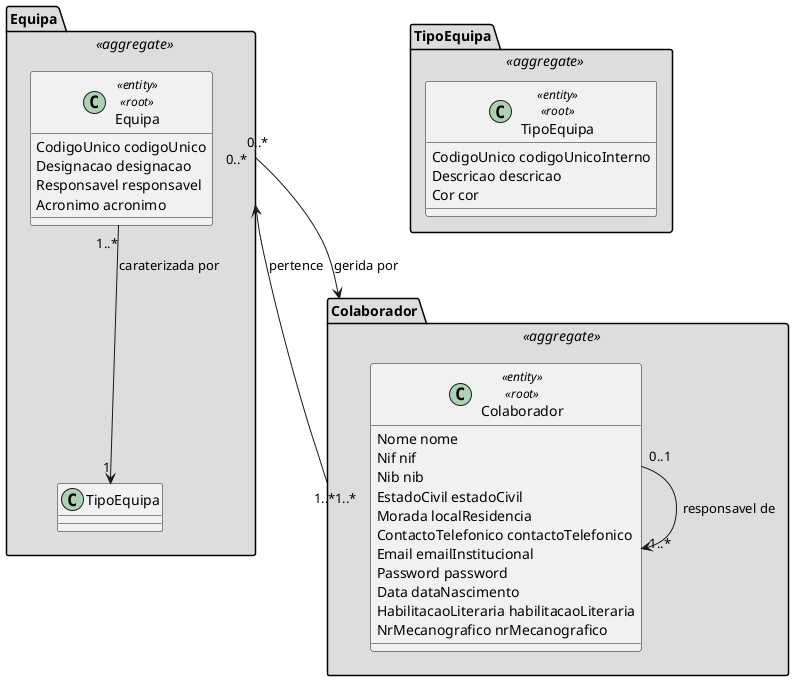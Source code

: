 @startuml

package "Colaborador" <<aggregate>> #DDDDDD {

    class Colaborador <<entity>> <<root>> {
        Nome nome
        Nif nif
        Nib nib
        EstadoCivil estadoCivil
        Morada localResidencia
        ContactoTelefonico contactoTelefonico
        Email emailInstitucional
        Password password
        Data dataNascimento
        HabilitacaoLiteraria habilitacaoLiteraria
        NrMecanografico nrMecanografico
    }    

    Colaborador "0..1" --> "1..*" Colaborador : "responsavel de"
}

package "Equipa" <<aggregate>> #DDDDDD {
    class Equipa <<entity>> <<root>> {
        CodigoUnico codigoUnico
        Designacao designacao
        Responsavel responsavel
        Acronimo acronimo
    }

    Equipa "1..*" --> "1" TipoEquipa : "caraterizada por"
}

package "TipoEquipa" <<aggregate>> #DDDDDD {
    class TipoEquipa <<entity>> <<root>> {
        CodigoUnico codigoUnicoInterno
        Descricao descricao
        Cor cor 
    }
}

    Equipa "0..*" <-- "1..*" Colaborador : "pertence"
    Equipa "0..*" --> "1..*" Colaborador : "gerida por"

@enduml